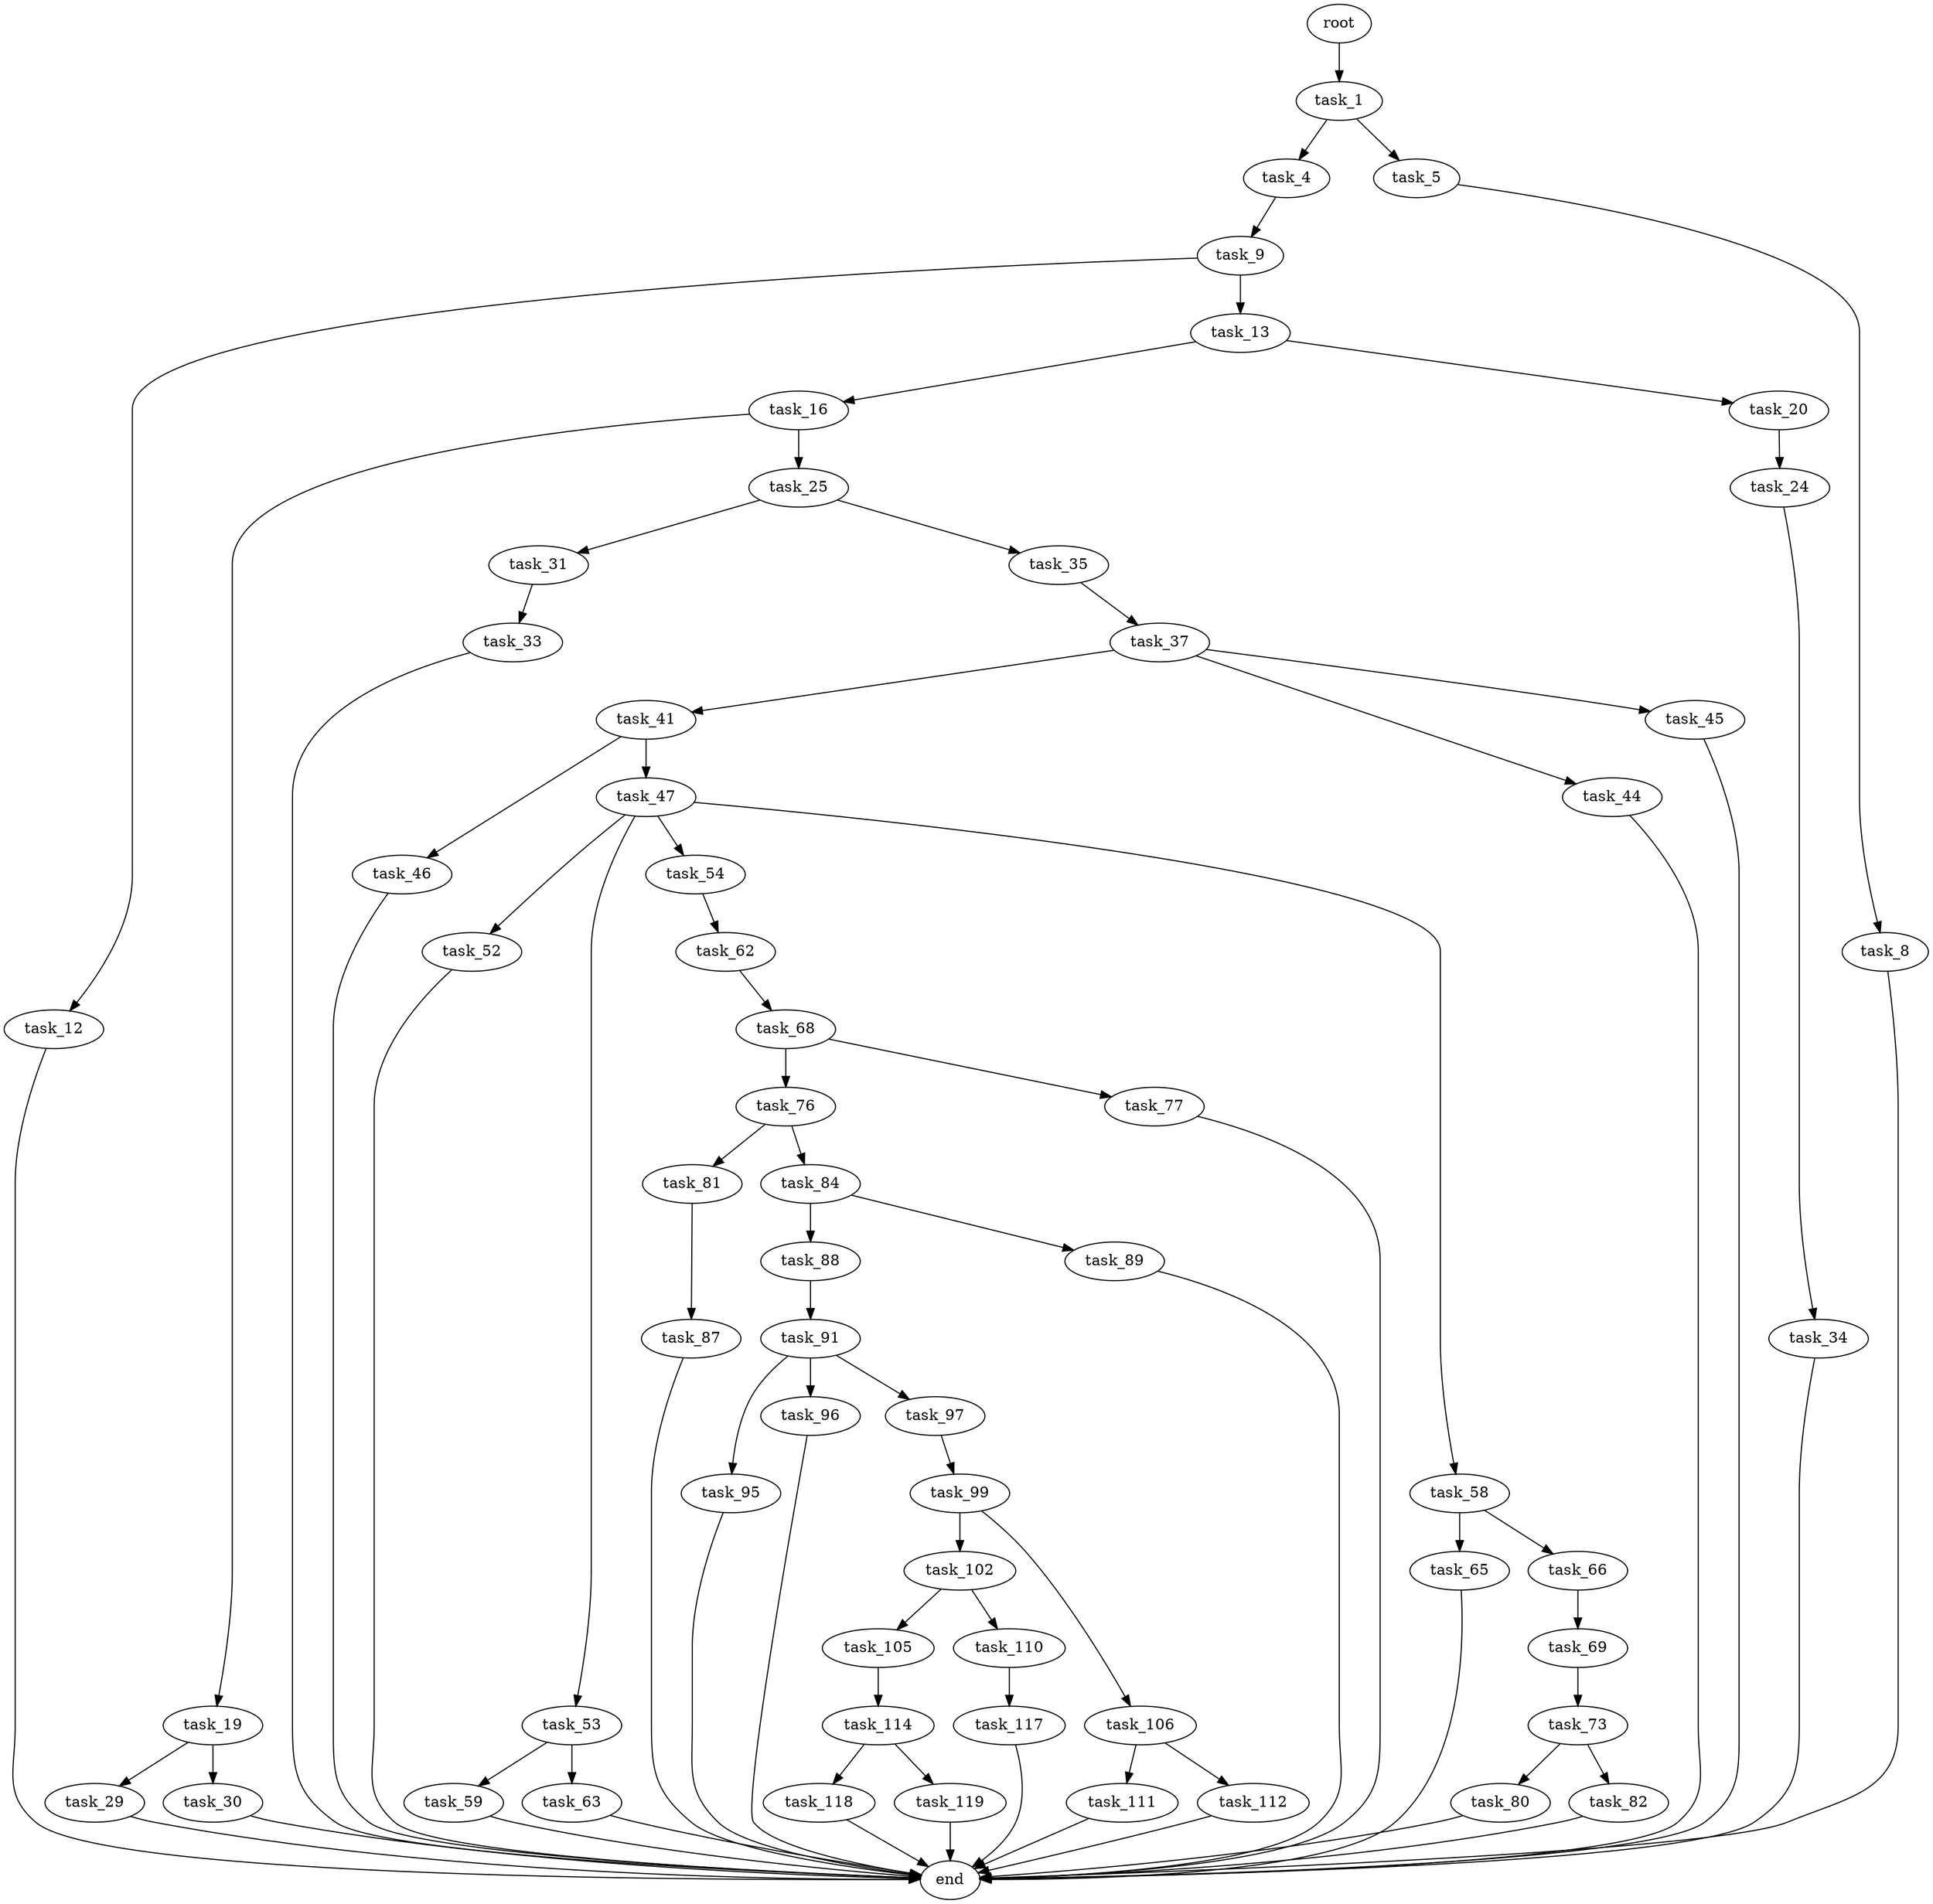 digraph G {
  root [size="0.000000"];
  task_1 [size="43103640685.000000"];
  task_4 [size="134217728000.000000"];
  task_5 [size="231928233984.000000"];
  task_9 [size="26389477428.000000"];
  task_8 [size="348261911473.000000"];
  end [size="0.000000"];
  task_12 [size="820151886531.000000"];
  task_13 [size="20035885051.000000"];
  task_16 [size="24571638228.000000"];
  task_20 [size="22980190655.000000"];
  task_19 [size="28991029248.000000"];
  task_25 [size="134217728000.000000"];
  task_29 [size="32501512452.000000"];
  task_30 [size="782757789696.000000"];
  task_24 [size="8589934592.000000"];
  task_34 [size="773803846192.000000"];
  task_31 [size="768066802790.000000"];
  task_35 [size="271587482111.000000"];
  task_33 [size="28991029248.000000"];
  task_37 [size="68719476736.000000"];
  task_41 [size="1002008342.000000"];
  task_44 [size="28991029248.000000"];
  task_45 [size="201680816408.000000"];
  task_46 [size="231928233984.000000"];
  task_47 [size="573312070752.000000"];
  task_52 [size="134217728000.000000"];
  task_53 [size="3789107710.000000"];
  task_54 [size="561047477529.000000"];
  task_58 [size="271804700180.000000"];
  task_59 [size="476084704189.000000"];
  task_63 [size="368293445632.000000"];
  task_62 [size="88236730858.000000"];
  task_65 [size="13157814886.000000"];
  task_66 [size="27803063852.000000"];
  task_68 [size="334936613201.000000"];
  task_69 [size="549755813888.000000"];
  task_76 [size="137574547838.000000"];
  task_77 [size="368293445632.000000"];
  task_73 [size="21675537678.000000"];
  task_80 [size="1073741824000.000000"];
  task_82 [size="368293445632.000000"];
  task_81 [size="549755813888.000000"];
  task_84 [size="58903849840.000000"];
  task_87 [size="21402065513.000000"];
  task_88 [size="28991029248.000000"];
  task_89 [size="192520717938.000000"];
  task_91 [size="647588947564.000000"];
  task_95 [size="368293445632.000000"];
  task_96 [size="3574939361.000000"];
  task_97 [size="635629585968.000000"];
  task_99 [size="9912093145.000000"];
  task_102 [size="20441501490.000000"];
  task_106 [size="8589934592.000000"];
  task_105 [size="857818826749.000000"];
  task_110 [size="23425905010.000000"];
  task_114 [size="549755813888.000000"];
  task_111 [size="8589934592.000000"];
  task_112 [size="370744647468.000000"];
  task_117 [size="8211401145.000000"];
  task_118 [size="414108733741.000000"];
  task_119 [size="27964270474.000000"];

  root -> task_1 [size="1.000000"];
  task_1 -> task_4 [size="75497472.000000"];
  task_1 -> task_5 [size="75497472.000000"];
  task_4 -> task_9 [size="209715200.000000"];
  task_5 -> task_8 [size="301989888.000000"];
  task_9 -> task_12 [size="33554432.000000"];
  task_9 -> task_13 [size="33554432.000000"];
  task_8 -> end [size="1.000000"];
  task_12 -> end [size="1.000000"];
  task_13 -> task_16 [size="411041792.000000"];
  task_13 -> task_20 [size="411041792.000000"];
  task_16 -> task_19 [size="536870912.000000"];
  task_16 -> task_25 [size="536870912.000000"];
  task_20 -> task_24 [size="75497472.000000"];
  task_19 -> task_29 [size="75497472.000000"];
  task_19 -> task_30 [size="75497472.000000"];
  task_25 -> task_31 [size="209715200.000000"];
  task_25 -> task_35 [size="209715200.000000"];
  task_29 -> end [size="1.000000"];
  task_30 -> end [size="1.000000"];
  task_24 -> task_34 [size="33554432.000000"];
  task_34 -> end [size="1.000000"];
  task_31 -> task_33 [size="679477248.000000"];
  task_35 -> task_37 [size="838860800.000000"];
  task_33 -> end [size="1.000000"];
  task_37 -> task_41 [size="134217728.000000"];
  task_37 -> task_44 [size="134217728.000000"];
  task_37 -> task_45 [size="134217728.000000"];
  task_41 -> task_46 [size="75497472.000000"];
  task_41 -> task_47 [size="75497472.000000"];
  task_44 -> end [size="1.000000"];
  task_45 -> end [size="1.000000"];
  task_46 -> end [size="1.000000"];
  task_47 -> task_52 [size="838860800.000000"];
  task_47 -> task_53 [size="838860800.000000"];
  task_47 -> task_54 [size="838860800.000000"];
  task_47 -> task_58 [size="838860800.000000"];
  task_52 -> end [size="1.000000"];
  task_53 -> task_59 [size="75497472.000000"];
  task_53 -> task_63 [size="75497472.000000"];
  task_54 -> task_62 [size="838860800.000000"];
  task_58 -> task_65 [size="536870912.000000"];
  task_58 -> task_66 [size="536870912.000000"];
  task_59 -> end [size="1.000000"];
  task_63 -> end [size="1.000000"];
  task_62 -> task_68 [size="75497472.000000"];
  task_65 -> end [size="1.000000"];
  task_66 -> task_69 [size="536870912.000000"];
  task_68 -> task_76 [size="679477248.000000"];
  task_68 -> task_77 [size="679477248.000000"];
  task_69 -> task_73 [size="536870912.000000"];
  task_76 -> task_81 [size="209715200.000000"];
  task_76 -> task_84 [size="209715200.000000"];
  task_77 -> end [size="1.000000"];
  task_73 -> task_80 [size="33554432.000000"];
  task_73 -> task_82 [size="33554432.000000"];
  task_80 -> end [size="1.000000"];
  task_82 -> end [size="1.000000"];
  task_81 -> task_87 [size="536870912.000000"];
  task_84 -> task_88 [size="209715200.000000"];
  task_84 -> task_89 [size="209715200.000000"];
  task_87 -> end [size="1.000000"];
  task_88 -> task_91 [size="75497472.000000"];
  task_89 -> end [size="1.000000"];
  task_91 -> task_95 [size="536870912.000000"];
  task_91 -> task_96 [size="536870912.000000"];
  task_91 -> task_97 [size="536870912.000000"];
  task_95 -> end [size="1.000000"];
  task_96 -> end [size="1.000000"];
  task_97 -> task_99 [size="536870912.000000"];
  task_99 -> task_102 [size="679477248.000000"];
  task_99 -> task_106 [size="679477248.000000"];
  task_102 -> task_105 [size="33554432.000000"];
  task_102 -> task_110 [size="33554432.000000"];
  task_106 -> task_111 [size="33554432.000000"];
  task_106 -> task_112 [size="33554432.000000"];
  task_105 -> task_114 [size="679477248.000000"];
  task_110 -> task_117 [size="536870912.000000"];
  task_114 -> task_118 [size="536870912.000000"];
  task_114 -> task_119 [size="536870912.000000"];
  task_111 -> end [size="1.000000"];
  task_112 -> end [size="1.000000"];
  task_117 -> end [size="1.000000"];
  task_118 -> end [size="1.000000"];
  task_119 -> end [size="1.000000"];
}
